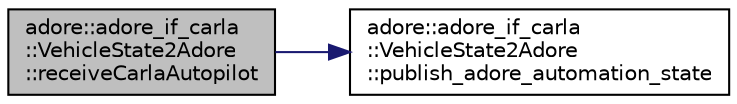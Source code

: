 digraph "adore::adore_if_carla::VehicleState2Adore::receiveCarlaAutopilot"
{
 // LATEX_PDF_SIZE
  edge [fontname="Helvetica",fontsize="10",labelfontname="Helvetica",labelfontsize="10"];
  node [fontname="Helvetica",fontsize="10",shape=record];
  rankdir="LR";
  Node1 [label="adore::adore_if_carla\l::VehicleState2Adore\l::receiveCarlaAutopilot",height=0.2,width=0.4,color="black", fillcolor="grey75", style="filled", fontcolor="black",tooltip=" "];
  Node1 -> Node2 [color="midnightblue",fontsize="10",style="solid",fontname="Helvetica"];
  Node2 [label="adore::adore_if_carla\l::VehicleState2Adore\l::publish_adore_automation_state",height=0.2,width=0.4,color="black", fillcolor="white", style="filled",URL="$classadore_1_1adore__if__carla_1_1VehicleState2Adore.html#ad8f6ceaa05836d0324bd03c4db2802fb",tooltip=" "];
}
